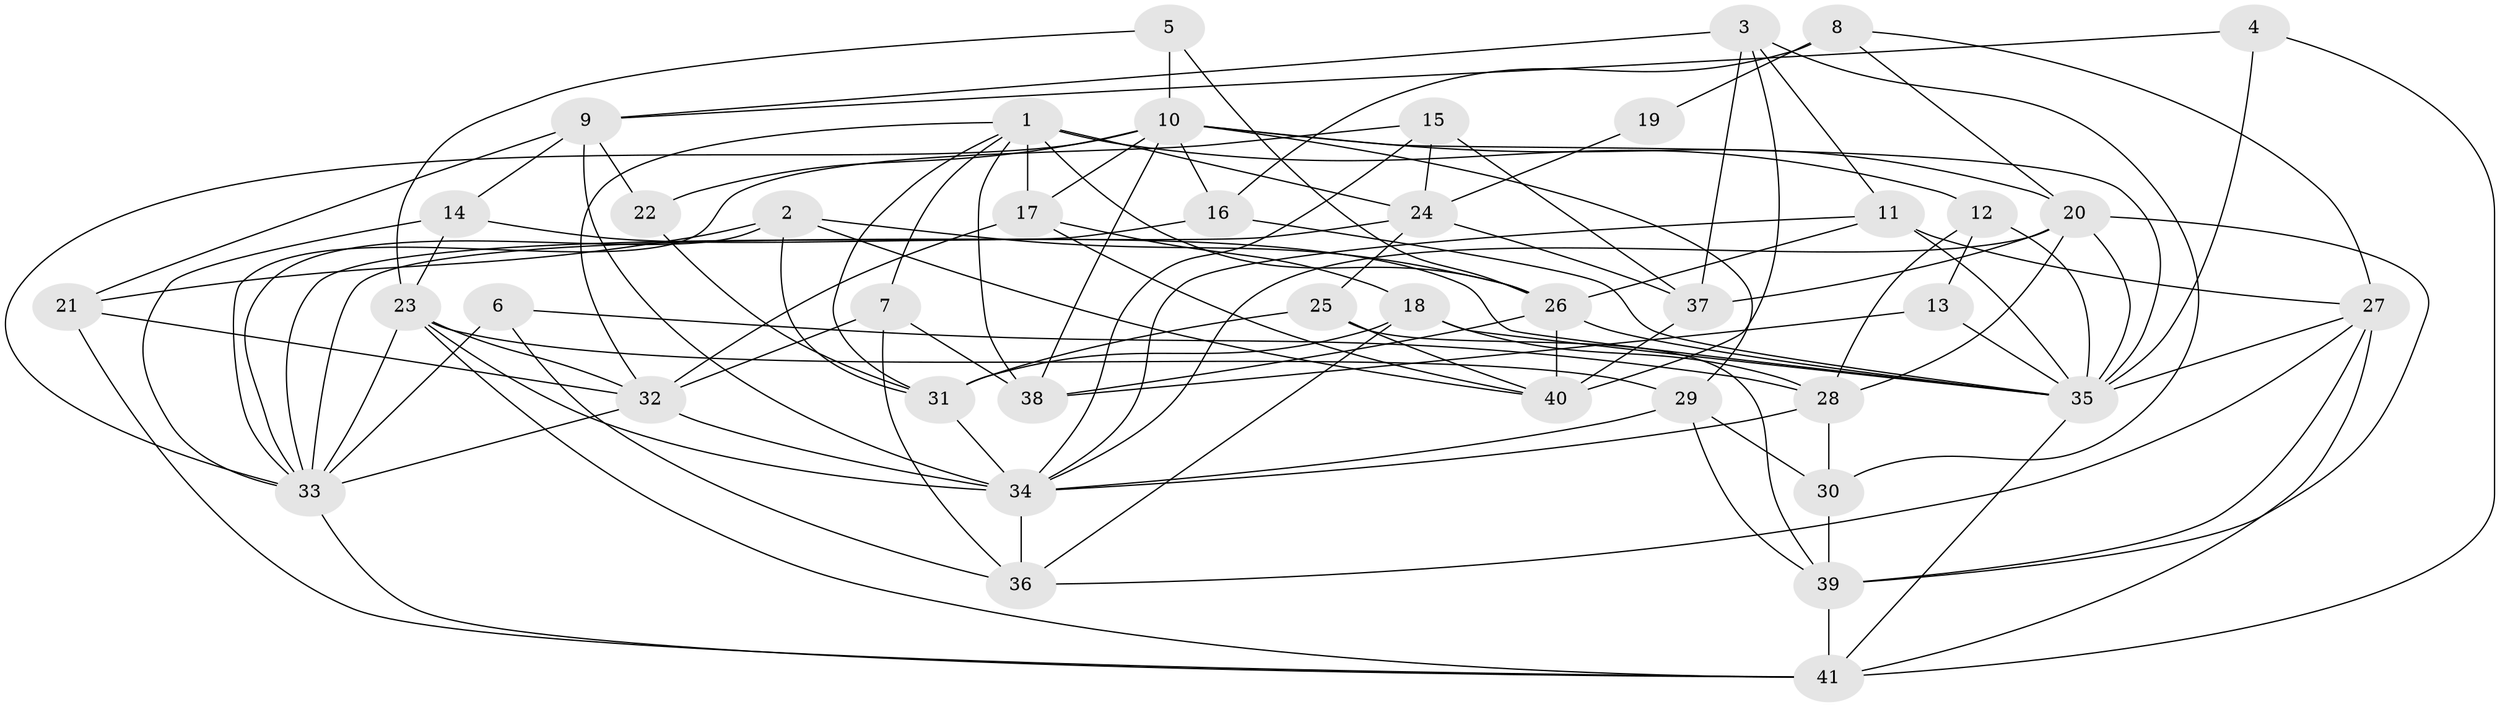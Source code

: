 // original degree distribution, {3: 0.345679012345679, 2: 0.037037037037037035, 4: 0.32098765432098764, 5: 0.20987654320987653, 6: 0.04938271604938271, 7: 0.037037037037037035}
// Generated by graph-tools (version 1.1) at 2025/26/03/09/25 03:26:18]
// undirected, 41 vertices, 112 edges
graph export_dot {
graph [start="1"]
  node [color=gray90,style=filled];
  1;
  2;
  3;
  4;
  5;
  6;
  7;
  8;
  9;
  10;
  11;
  12;
  13;
  14;
  15;
  16;
  17;
  18;
  19;
  20;
  21;
  22;
  23;
  24;
  25;
  26;
  27;
  28;
  29;
  30;
  31;
  32;
  33;
  34;
  35;
  36;
  37;
  38;
  39;
  40;
  41;
  1 -- 7 [weight=1.0];
  1 -- 12 [weight=2.0];
  1 -- 17 [weight=1.0];
  1 -- 24 [weight=1.0];
  1 -- 26 [weight=1.0];
  1 -- 31 [weight=1.0];
  1 -- 32 [weight=1.0];
  1 -- 38 [weight=1.0];
  2 -- 21 [weight=1.0];
  2 -- 26 [weight=1.0];
  2 -- 31 [weight=1.0];
  2 -- 33 [weight=1.0];
  2 -- 40 [weight=1.0];
  3 -- 9 [weight=1.0];
  3 -- 11 [weight=1.0];
  3 -- 30 [weight=1.0];
  3 -- 37 [weight=1.0];
  3 -- 40 [weight=1.0];
  4 -- 9 [weight=1.0];
  4 -- 35 [weight=1.0];
  4 -- 41 [weight=1.0];
  5 -- 10 [weight=1.0];
  5 -- 23 [weight=1.0];
  5 -- 26 [weight=1.0];
  6 -- 28 [weight=1.0];
  6 -- 33 [weight=1.0];
  6 -- 36 [weight=1.0];
  7 -- 32 [weight=1.0];
  7 -- 36 [weight=1.0];
  7 -- 38 [weight=1.0];
  8 -- 16 [weight=1.0];
  8 -- 19 [weight=2.0];
  8 -- 20 [weight=1.0];
  8 -- 27 [weight=1.0];
  9 -- 14 [weight=1.0];
  9 -- 21 [weight=1.0];
  9 -- 22 [weight=1.0];
  9 -- 34 [weight=1.0];
  10 -- 16 [weight=1.0];
  10 -- 17 [weight=1.0];
  10 -- 20 [weight=1.0];
  10 -- 22 [weight=1.0];
  10 -- 29 [weight=1.0];
  10 -- 33 [weight=1.0];
  10 -- 35 [weight=1.0];
  10 -- 38 [weight=1.0];
  11 -- 26 [weight=1.0];
  11 -- 27 [weight=2.0];
  11 -- 34 [weight=1.0];
  11 -- 35 [weight=1.0];
  12 -- 13 [weight=1.0];
  12 -- 28 [weight=1.0];
  12 -- 35 [weight=2.0];
  13 -- 35 [weight=2.0];
  13 -- 38 [weight=1.0];
  14 -- 23 [weight=1.0];
  14 -- 33 [weight=1.0];
  14 -- 35 [weight=1.0];
  15 -- 24 [weight=2.0];
  15 -- 33 [weight=1.0];
  15 -- 34 [weight=1.0];
  15 -- 37 [weight=1.0];
  16 -- 33 [weight=1.0];
  16 -- 35 [weight=1.0];
  17 -- 18 [weight=1.0];
  17 -- 32 [weight=1.0];
  17 -- 40 [weight=1.0];
  18 -- 28 [weight=1.0];
  18 -- 31 [weight=1.0];
  18 -- 35 [weight=1.0];
  18 -- 36 [weight=1.0];
  19 -- 24 [weight=1.0];
  20 -- 28 [weight=1.0];
  20 -- 34 [weight=1.0];
  20 -- 35 [weight=1.0];
  20 -- 37 [weight=1.0];
  20 -- 39 [weight=1.0];
  21 -- 32 [weight=1.0];
  21 -- 41 [weight=1.0];
  22 -- 31 [weight=1.0];
  23 -- 29 [weight=1.0];
  23 -- 32 [weight=1.0];
  23 -- 33 [weight=1.0];
  23 -- 34 [weight=2.0];
  23 -- 41 [weight=1.0];
  24 -- 25 [weight=2.0];
  24 -- 33 [weight=1.0];
  24 -- 37 [weight=1.0];
  25 -- 31 [weight=1.0];
  25 -- 39 [weight=1.0];
  25 -- 40 [weight=1.0];
  26 -- 35 [weight=1.0];
  26 -- 38 [weight=1.0];
  26 -- 40 [weight=2.0];
  27 -- 35 [weight=1.0];
  27 -- 36 [weight=1.0];
  27 -- 39 [weight=1.0];
  27 -- 41 [weight=1.0];
  28 -- 30 [weight=1.0];
  28 -- 34 [weight=1.0];
  29 -- 30 [weight=1.0];
  29 -- 34 [weight=1.0];
  29 -- 39 [weight=1.0];
  30 -- 39 [weight=1.0];
  31 -- 34 [weight=1.0];
  32 -- 33 [weight=1.0];
  32 -- 34 [weight=1.0];
  33 -- 41 [weight=1.0];
  34 -- 36 [weight=1.0];
  35 -- 41 [weight=1.0];
  37 -- 40 [weight=1.0];
  39 -- 41 [weight=1.0];
}
